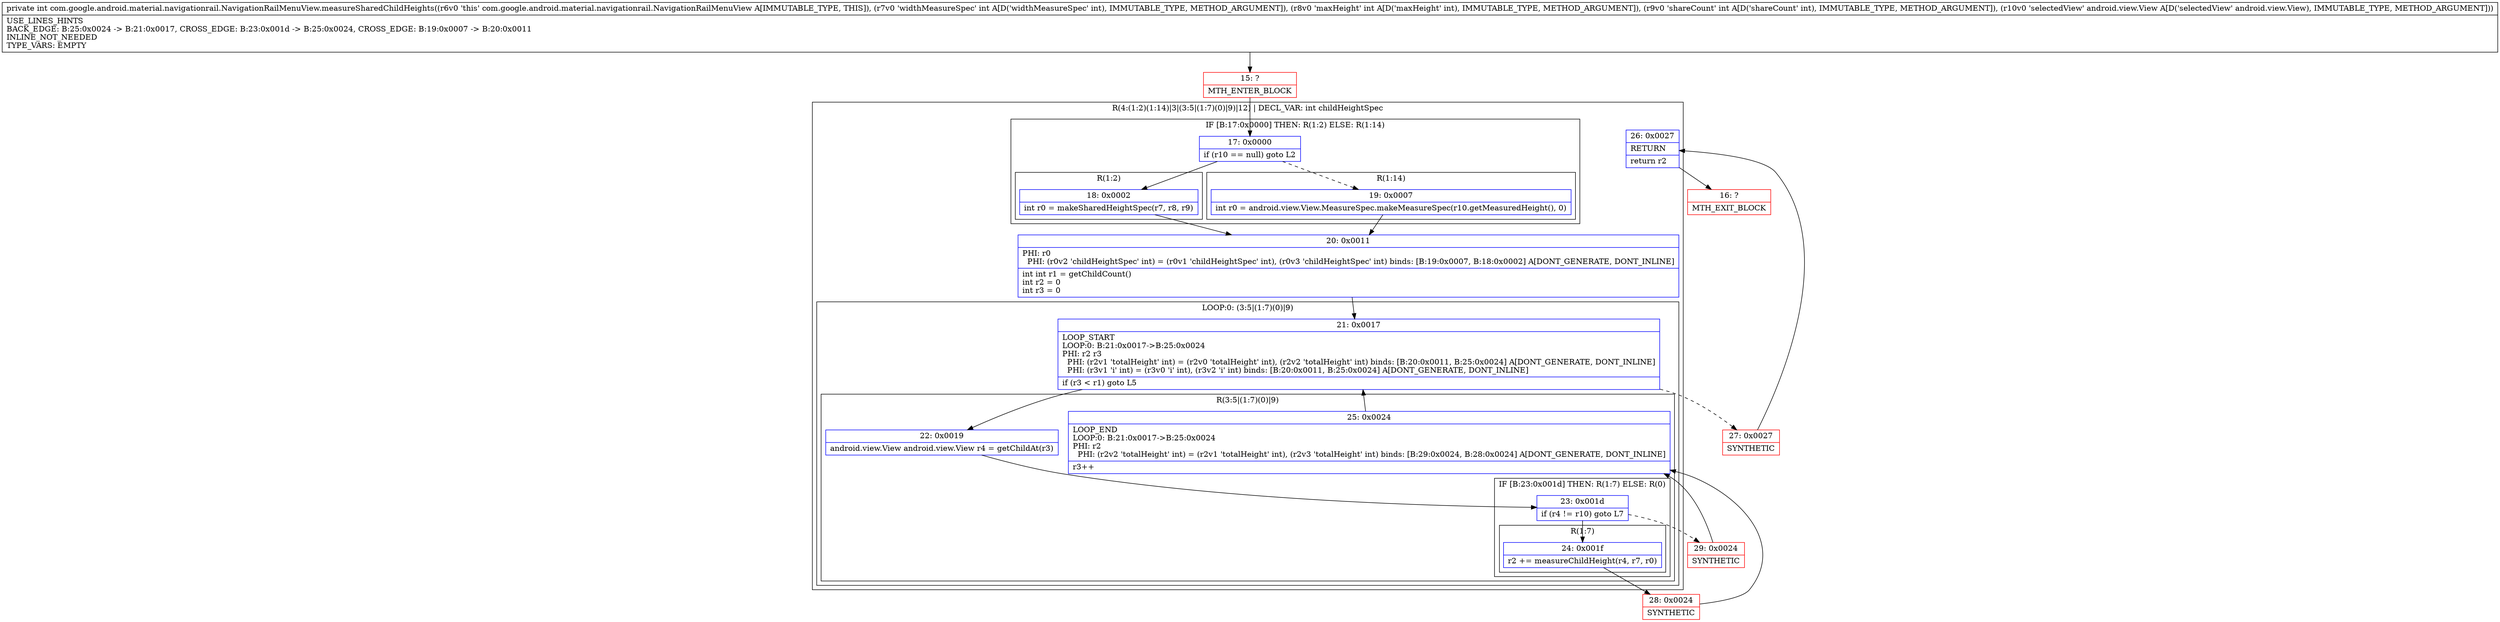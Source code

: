 digraph "CFG forcom.google.android.material.navigationrail.NavigationRailMenuView.measureSharedChildHeights(IIILandroid\/view\/View;)I" {
subgraph cluster_Region_733863274 {
label = "R(4:(1:2)(1:14)|3|(3:5|(1:7)(0)|9)|12) | DECL_VAR: int childHeightSpec\l";
node [shape=record,color=blue];
subgraph cluster_IfRegion_2063510934 {
label = "IF [B:17:0x0000] THEN: R(1:2) ELSE: R(1:14)";
node [shape=record,color=blue];
Node_17 [shape=record,label="{17\:\ 0x0000|if (r10 == null) goto L2\l}"];
subgraph cluster_Region_67980997 {
label = "R(1:2)";
node [shape=record,color=blue];
Node_18 [shape=record,label="{18\:\ 0x0002|int r0 = makeSharedHeightSpec(r7, r8, r9)\l}"];
}
subgraph cluster_Region_1571220772 {
label = "R(1:14)";
node [shape=record,color=blue];
Node_19 [shape=record,label="{19\:\ 0x0007|int r0 = android.view.View.MeasureSpec.makeMeasureSpec(r10.getMeasuredHeight(), 0)\l}"];
}
}
Node_20 [shape=record,label="{20\:\ 0x0011|PHI: r0 \l  PHI: (r0v2 'childHeightSpec' int) = (r0v1 'childHeightSpec' int), (r0v3 'childHeightSpec' int) binds: [B:19:0x0007, B:18:0x0002] A[DONT_GENERATE, DONT_INLINE]\l|int int r1 = getChildCount()\lint r2 = 0\lint r3 = 0\l}"];
subgraph cluster_LoopRegion_479755334 {
label = "LOOP:0: (3:5|(1:7)(0)|9)";
node [shape=record,color=blue];
Node_21 [shape=record,label="{21\:\ 0x0017|LOOP_START\lLOOP:0: B:21:0x0017\-\>B:25:0x0024\lPHI: r2 r3 \l  PHI: (r2v1 'totalHeight' int) = (r2v0 'totalHeight' int), (r2v2 'totalHeight' int) binds: [B:20:0x0011, B:25:0x0024] A[DONT_GENERATE, DONT_INLINE]\l  PHI: (r3v1 'i' int) = (r3v0 'i' int), (r3v2 'i' int) binds: [B:20:0x0011, B:25:0x0024] A[DONT_GENERATE, DONT_INLINE]\l|if (r3 \< r1) goto L5\l}"];
subgraph cluster_Region_405306952 {
label = "R(3:5|(1:7)(0)|9)";
node [shape=record,color=blue];
Node_22 [shape=record,label="{22\:\ 0x0019|android.view.View android.view.View r4 = getChildAt(r3)\l}"];
subgraph cluster_IfRegion_1572583082 {
label = "IF [B:23:0x001d] THEN: R(1:7) ELSE: R(0)";
node [shape=record,color=blue];
Node_23 [shape=record,label="{23\:\ 0x001d|if (r4 != r10) goto L7\l}"];
subgraph cluster_Region_1992125756 {
label = "R(1:7)";
node [shape=record,color=blue];
Node_24 [shape=record,label="{24\:\ 0x001f|r2 += measureChildHeight(r4, r7, r0)\l}"];
}
subgraph cluster_Region_1723704366 {
label = "R(0)";
node [shape=record,color=blue];
}
}
Node_25 [shape=record,label="{25\:\ 0x0024|LOOP_END\lLOOP:0: B:21:0x0017\-\>B:25:0x0024\lPHI: r2 \l  PHI: (r2v2 'totalHeight' int) = (r2v1 'totalHeight' int), (r2v3 'totalHeight' int) binds: [B:29:0x0024, B:28:0x0024] A[DONT_GENERATE, DONT_INLINE]\l|r3++\l}"];
}
}
Node_26 [shape=record,label="{26\:\ 0x0027|RETURN\l|return r2\l}"];
}
Node_15 [shape=record,color=red,label="{15\:\ ?|MTH_ENTER_BLOCK\l}"];
Node_28 [shape=record,color=red,label="{28\:\ 0x0024|SYNTHETIC\l}"];
Node_29 [shape=record,color=red,label="{29\:\ 0x0024|SYNTHETIC\l}"];
Node_27 [shape=record,color=red,label="{27\:\ 0x0027|SYNTHETIC\l}"];
Node_16 [shape=record,color=red,label="{16\:\ ?|MTH_EXIT_BLOCK\l}"];
MethodNode[shape=record,label="{private int com.google.android.material.navigationrail.NavigationRailMenuView.measureSharedChildHeights((r6v0 'this' com.google.android.material.navigationrail.NavigationRailMenuView A[IMMUTABLE_TYPE, THIS]), (r7v0 'widthMeasureSpec' int A[D('widthMeasureSpec' int), IMMUTABLE_TYPE, METHOD_ARGUMENT]), (r8v0 'maxHeight' int A[D('maxHeight' int), IMMUTABLE_TYPE, METHOD_ARGUMENT]), (r9v0 'shareCount' int A[D('shareCount' int), IMMUTABLE_TYPE, METHOD_ARGUMENT]), (r10v0 'selectedView' android.view.View A[D('selectedView' android.view.View), IMMUTABLE_TYPE, METHOD_ARGUMENT]))  | USE_LINES_HINTS\lBACK_EDGE: B:25:0x0024 \-\> B:21:0x0017, CROSS_EDGE: B:23:0x001d \-\> B:25:0x0024, CROSS_EDGE: B:19:0x0007 \-\> B:20:0x0011\lINLINE_NOT_NEEDED\lTYPE_VARS: EMPTY\l}"];
MethodNode -> Node_15;Node_17 -> Node_18;
Node_17 -> Node_19[style=dashed];
Node_18 -> Node_20;
Node_19 -> Node_20;
Node_20 -> Node_21;
Node_21 -> Node_22;
Node_21 -> Node_27[style=dashed];
Node_22 -> Node_23;
Node_23 -> Node_24;
Node_23 -> Node_29[style=dashed];
Node_24 -> Node_28;
Node_25 -> Node_21;
Node_26 -> Node_16;
Node_15 -> Node_17;
Node_28 -> Node_25;
Node_29 -> Node_25;
Node_27 -> Node_26;
}

